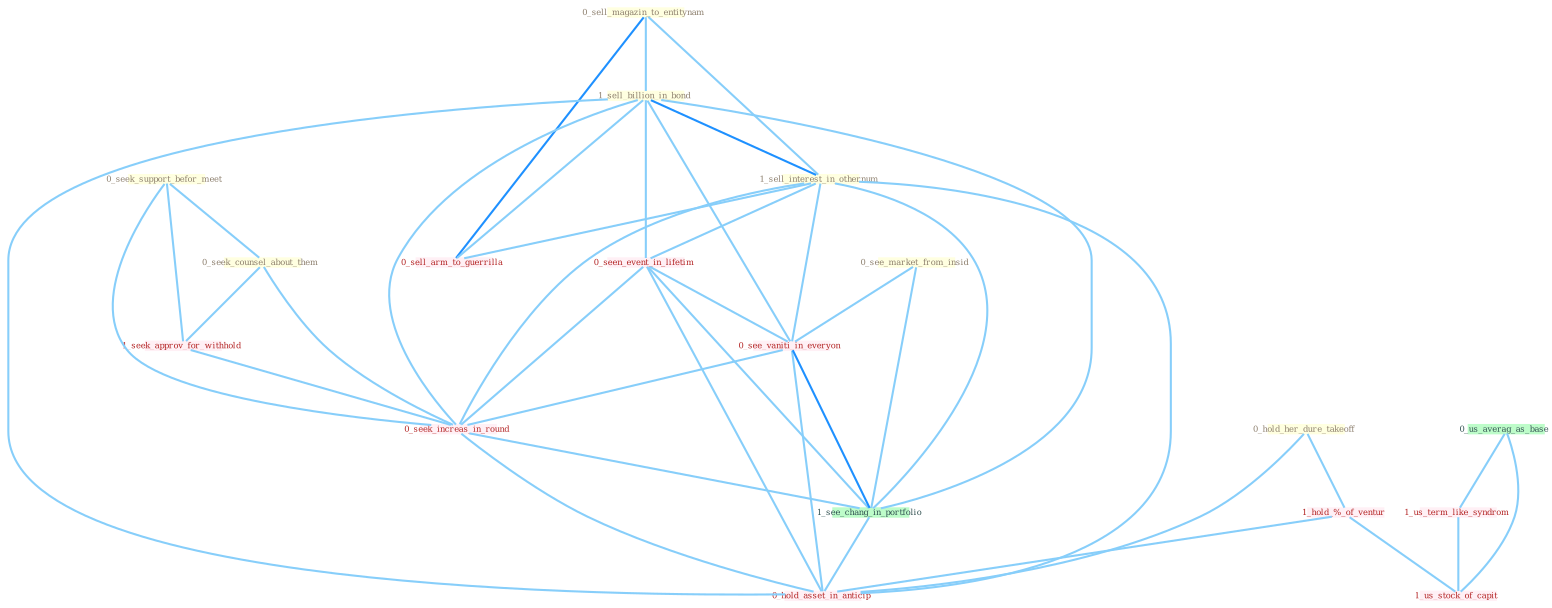 Graph G{ 
    node
    [shape=polygon,style=filled,width=.5,height=.06,color="#BDFCC9",fixedsize=true,fontsize=4,
    fontcolor="#2f4f4f"];
    {node
    [color="#ffffe0", fontcolor="#8b7d6b"] "0_sell_magazin_to_entitynam " "0_see_market_from_insid " "1_sell_billion_in_bond " "0_seek_support_befor_meet " "0_hold_her_dure_takeoff " "1_sell_interest_in_othernum " "0_seek_counsel_about_them "}
{node [color="#fff0f5", fontcolor="#b22222"] "0_seen_event_in_lifetim " "1_us_term_like_syndrom " "1_seek_approv_for_withhold " "1_hold_%_of_ventur " "0_see_vaniti_in_everyon " "0_sell_arm_to_guerrilla " "0_seek_increas_in_round " "1_us_stock_of_capit " "0_hold_asset_in_anticip "}
edge [color="#B0E2FF"];

	"0_sell_magazin_to_entitynam " -- "1_sell_billion_in_bond " [w="1", color="#87cefa" ];
	"0_sell_magazin_to_entitynam " -- "1_sell_interest_in_othernum " [w="1", color="#87cefa" ];
	"0_sell_magazin_to_entitynam " -- "0_sell_arm_to_guerrilla " [w="2", color="#1e90ff" , len=0.8];
	"0_see_market_from_insid " -- "0_see_vaniti_in_everyon " [w="1", color="#87cefa" ];
	"0_see_market_from_insid " -- "1_see_chang_in_portfolio " [w="1", color="#87cefa" ];
	"1_sell_billion_in_bond " -- "1_sell_interest_in_othernum " [w="2", color="#1e90ff" , len=0.8];
	"1_sell_billion_in_bond " -- "0_seen_event_in_lifetim " [w="1", color="#87cefa" ];
	"1_sell_billion_in_bond " -- "0_see_vaniti_in_everyon " [w="1", color="#87cefa" ];
	"1_sell_billion_in_bond " -- "0_sell_arm_to_guerrilla " [w="1", color="#87cefa" ];
	"1_sell_billion_in_bond " -- "0_seek_increas_in_round " [w="1", color="#87cefa" ];
	"1_sell_billion_in_bond " -- "1_see_chang_in_portfolio " [w="1", color="#87cefa" ];
	"1_sell_billion_in_bond " -- "0_hold_asset_in_anticip " [w="1", color="#87cefa" ];
	"0_seek_support_befor_meet " -- "0_seek_counsel_about_them " [w="1", color="#87cefa" ];
	"0_seek_support_befor_meet " -- "1_seek_approv_for_withhold " [w="1", color="#87cefa" ];
	"0_seek_support_befor_meet " -- "0_seek_increas_in_round " [w="1", color="#87cefa" ];
	"0_hold_her_dure_takeoff " -- "1_hold_%_of_ventur " [w="1", color="#87cefa" ];
	"0_hold_her_dure_takeoff " -- "0_hold_asset_in_anticip " [w="1", color="#87cefa" ];
	"1_sell_interest_in_othernum " -- "0_seen_event_in_lifetim " [w="1", color="#87cefa" ];
	"1_sell_interest_in_othernum " -- "0_see_vaniti_in_everyon " [w="1", color="#87cefa" ];
	"1_sell_interest_in_othernum " -- "0_sell_arm_to_guerrilla " [w="1", color="#87cefa" ];
	"1_sell_interest_in_othernum " -- "0_seek_increas_in_round " [w="1", color="#87cefa" ];
	"1_sell_interest_in_othernum " -- "1_see_chang_in_portfolio " [w="1", color="#87cefa" ];
	"1_sell_interest_in_othernum " -- "0_hold_asset_in_anticip " [w="1", color="#87cefa" ];
	"0_seek_counsel_about_them " -- "1_seek_approv_for_withhold " [w="1", color="#87cefa" ];
	"0_seek_counsel_about_them " -- "0_seek_increas_in_round " [w="1", color="#87cefa" ];
	"0_seen_event_in_lifetim " -- "0_see_vaniti_in_everyon " [w="1", color="#87cefa" ];
	"0_seen_event_in_lifetim " -- "0_seek_increas_in_round " [w="1", color="#87cefa" ];
	"0_seen_event_in_lifetim " -- "1_see_chang_in_portfolio " [w="1", color="#87cefa" ];
	"0_seen_event_in_lifetim " -- "0_hold_asset_in_anticip " [w="1", color="#87cefa" ];
	"0_us_averag_as_base " -- "1_us_term_like_syndrom " [w="1", color="#87cefa" ];
	"0_us_averag_as_base " -- "1_us_stock_of_capit " [w="1", color="#87cefa" ];
	"1_us_term_like_syndrom " -- "1_us_stock_of_capit " [w="1", color="#87cefa" ];
	"1_seek_approv_for_withhold " -- "0_seek_increas_in_round " [w="1", color="#87cefa" ];
	"1_hold_%_of_ventur " -- "1_us_stock_of_capit " [w="1", color="#87cefa" ];
	"1_hold_%_of_ventur " -- "0_hold_asset_in_anticip " [w="1", color="#87cefa" ];
	"0_see_vaniti_in_everyon " -- "0_seek_increas_in_round " [w="1", color="#87cefa" ];
	"0_see_vaniti_in_everyon " -- "1_see_chang_in_portfolio " [w="2", color="#1e90ff" , len=0.8];
	"0_see_vaniti_in_everyon " -- "0_hold_asset_in_anticip " [w="1", color="#87cefa" ];
	"0_seek_increas_in_round " -- "1_see_chang_in_portfolio " [w="1", color="#87cefa" ];
	"0_seek_increas_in_round " -- "0_hold_asset_in_anticip " [w="1", color="#87cefa" ];
	"1_see_chang_in_portfolio " -- "0_hold_asset_in_anticip " [w="1", color="#87cefa" ];
}